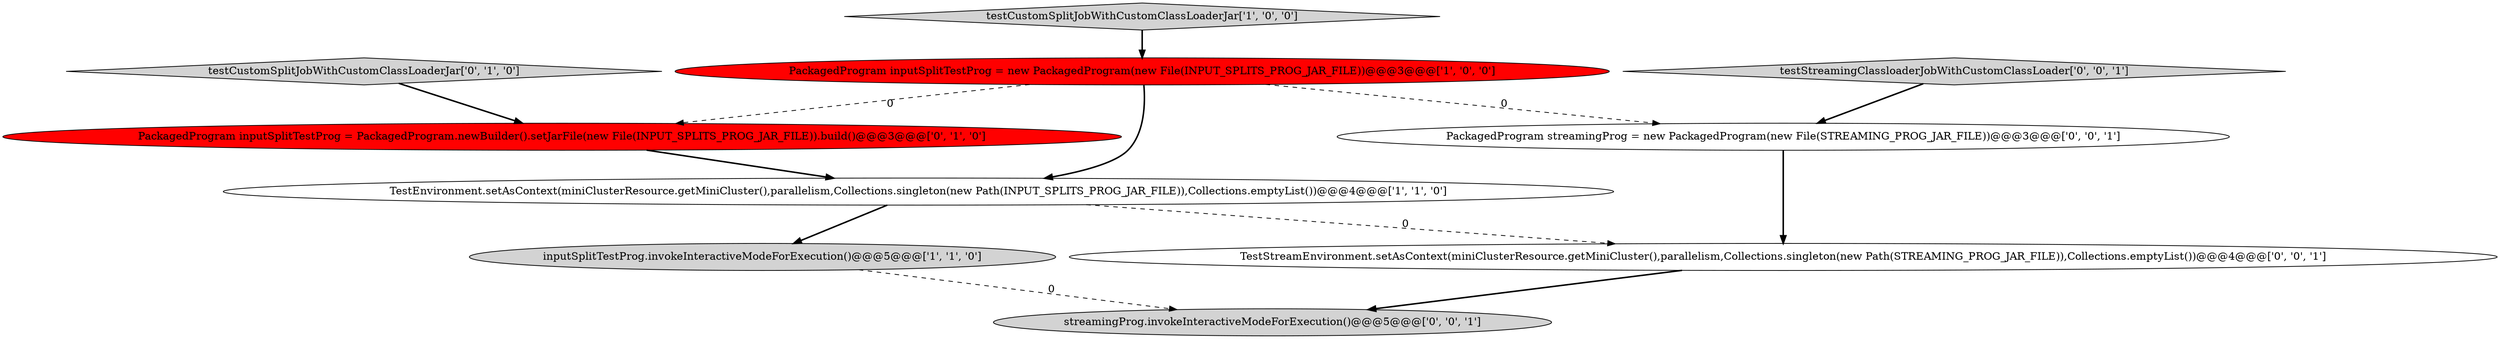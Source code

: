 digraph {
5 [style = filled, label = "PackagedProgram inputSplitTestProg = PackagedProgram.newBuilder().setJarFile(new File(INPUT_SPLITS_PROG_JAR_FILE)).build()@@@3@@@['0', '1', '0']", fillcolor = red, shape = ellipse image = "AAA1AAABBB2BBB"];
3 [style = filled, label = "inputSplitTestProg.invokeInteractiveModeForExecution()@@@5@@@['1', '1', '0']", fillcolor = lightgray, shape = ellipse image = "AAA0AAABBB1BBB"];
0 [style = filled, label = "TestEnvironment.setAsContext(miniClusterResource.getMiniCluster(),parallelism,Collections.singleton(new Path(INPUT_SPLITS_PROG_JAR_FILE)),Collections.emptyList())@@@4@@@['1', '1', '0']", fillcolor = white, shape = ellipse image = "AAA0AAABBB1BBB"];
9 [style = filled, label = "TestStreamEnvironment.setAsContext(miniClusterResource.getMiniCluster(),parallelism,Collections.singleton(new Path(STREAMING_PROG_JAR_FILE)),Collections.emptyList())@@@4@@@['0', '0', '1']", fillcolor = white, shape = ellipse image = "AAA0AAABBB3BBB"];
7 [style = filled, label = "PackagedProgram streamingProg = new PackagedProgram(new File(STREAMING_PROG_JAR_FILE))@@@3@@@['0', '0', '1']", fillcolor = white, shape = ellipse image = "AAA0AAABBB3BBB"];
6 [style = filled, label = "streamingProg.invokeInteractiveModeForExecution()@@@5@@@['0', '0', '1']", fillcolor = lightgray, shape = ellipse image = "AAA0AAABBB3BBB"];
4 [style = filled, label = "testCustomSplitJobWithCustomClassLoaderJar['0', '1', '0']", fillcolor = lightgray, shape = diamond image = "AAA0AAABBB2BBB"];
2 [style = filled, label = "PackagedProgram inputSplitTestProg = new PackagedProgram(new File(INPUT_SPLITS_PROG_JAR_FILE))@@@3@@@['1', '0', '0']", fillcolor = red, shape = ellipse image = "AAA1AAABBB1BBB"];
8 [style = filled, label = "testStreamingClassloaderJobWithCustomClassLoader['0', '0', '1']", fillcolor = lightgray, shape = diamond image = "AAA0AAABBB3BBB"];
1 [style = filled, label = "testCustomSplitJobWithCustomClassLoaderJar['1', '0', '0']", fillcolor = lightgray, shape = diamond image = "AAA0AAABBB1BBB"];
0->3 [style = bold, label=""];
7->9 [style = bold, label=""];
2->5 [style = dashed, label="0"];
1->2 [style = bold, label=""];
2->0 [style = bold, label=""];
3->6 [style = dashed, label="0"];
0->9 [style = dashed, label="0"];
5->0 [style = bold, label=""];
2->7 [style = dashed, label="0"];
4->5 [style = bold, label=""];
8->7 [style = bold, label=""];
9->6 [style = bold, label=""];
}
